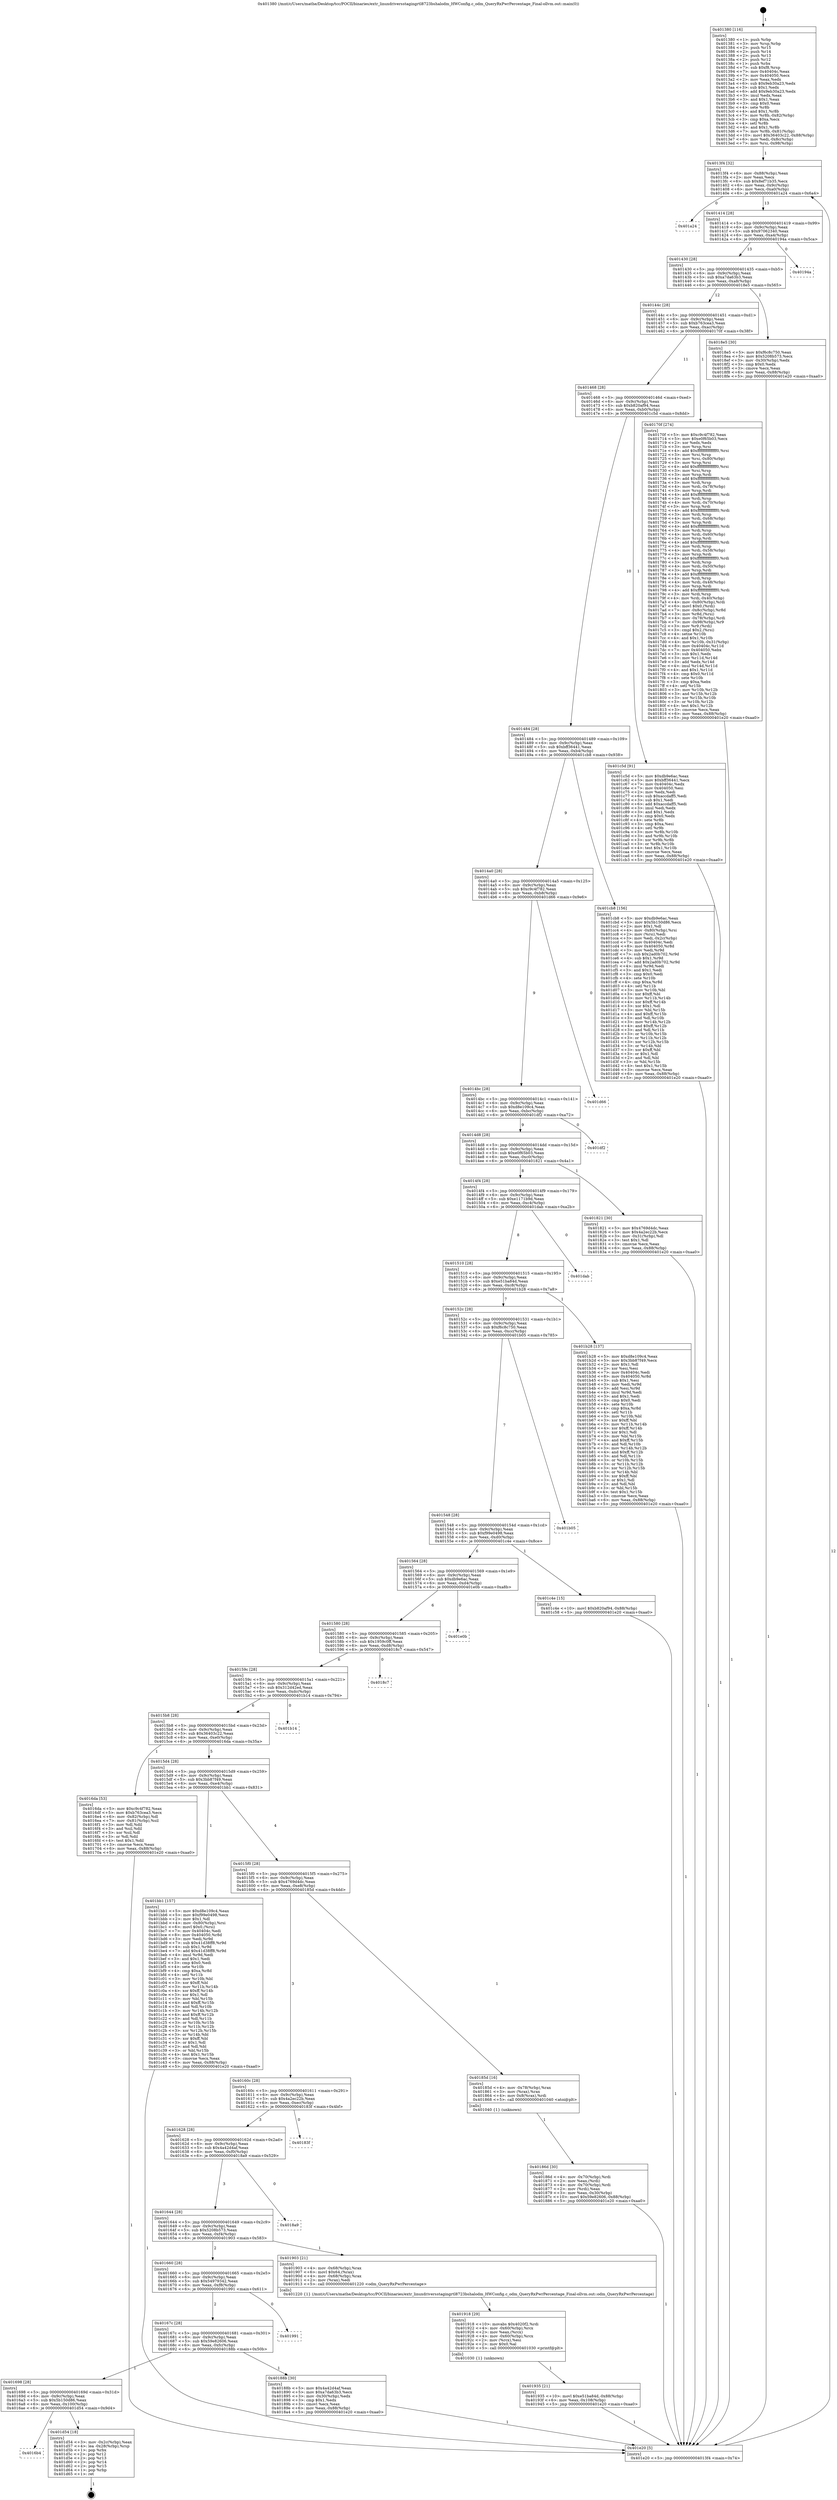 digraph "0x401380" {
  label = "0x401380 (/mnt/c/Users/mathe/Desktop/tcc/POCII/binaries/extr_linuxdriversstagingrtl8723bshalodm_HWConfig.c_odm_QueryRxPwrPercentage_Final-ollvm.out::main(0))"
  labelloc = "t"
  node[shape=record]

  Entry [label="",width=0.3,height=0.3,shape=circle,fillcolor=black,style=filled]
  "0x4013f4" [label="{
     0x4013f4 [32]\l
     | [instrs]\l
     &nbsp;&nbsp;0x4013f4 \<+6\>: mov -0x88(%rbp),%eax\l
     &nbsp;&nbsp;0x4013fa \<+2\>: mov %eax,%ecx\l
     &nbsp;&nbsp;0x4013fc \<+6\>: sub $0x8ef71b35,%ecx\l
     &nbsp;&nbsp;0x401402 \<+6\>: mov %eax,-0x9c(%rbp)\l
     &nbsp;&nbsp;0x401408 \<+6\>: mov %ecx,-0xa0(%rbp)\l
     &nbsp;&nbsp;0x40140e \<+6\>: je 0000000000401a24 \<main+0x6a4\>\l
  }"]
  "0x401a24" [label="{
     0x401a24\l
  }", style=dashed]
  "0x401414" [label="{
     0x401414 [28]\l
     | [instrs]\l
     &nbsp;&nbsp;0x401414 \<+5\>: jmp 0000000000401419 \<main+0x99\>\l
     &nbsp;&nbsp;0x401419 \<+6\>: mov -0x9c(%rbp),%eax\l
     &nbsp;&nbsp;0x40141f \<+5\>: sub $0x97062340,%eax\l
     &nbsp;&nbsp;0x401424 \<+6\>: mov %eax,-0xa4(%rbp)\l
     &nbsp;&nbsp;0x40142a \<+6\>: je 000000000040194a \<main+0x5ca\>\l
  }"]
  Exit [label="",width=0.3,height=0.3,shape=circle,fillcolor=black,style=filled,peripheries=2]
  "0x40194a" [label="{
     0x40194a\l
  }", style=dashed]
  "0x401430" [label="{
     0x401430 [28]\l
     | [instrs]\l
     &nbsp;&nbsp;0x401430 \<+5\>: jmp 0000000000401435 \<main+0xb5\>\l
     &nbsp;&nbsp;0x401435 \<+6\>: mov -0x9c(%rbp),%eax\l
     &nbsp;&nbsp;0x40143b \<+5\>: sub $0xa7da63b3,%eax\l
     &nbsp;&nbsp;0x401440 \<+6\>: mov %eax,-0xa8(%rbp)\l
     &nbsp;&nbsp;0x401446 \<+6\>: je 00000000004018e5 \<main+0x565\>\l
  }"]
  "0x4016b4" [label="{
     0x4016b4\l
  }", style=dashed]
  "0x4018e5" [label="{
     0x4018e5 [30]\l
     | [instrs]\l
     &nbsp;&nbsp;0x4018e5 \<+5\>: mov $0xf6c8c750,%eax\l
     &nbsp;&nbsp;0x4018ea \<+5\>: mov $0x5208b573,%ecx\l
     &nbsp;&nbsp;0x4018ef \<+3\>: mov -0x30(%rbp),%edx\l
     &nbsp;&nbsp;0x4018f2 \<+3\>: cmp $0x0,%edx\l
     &nbsp;&nbsp;0x4018f5 \<+3\>: cmove %ecx,%eax\l
     &nbsp;&nbsp;0x4018f8 \<+6\>: mov %eax,-0x88(%rbp)\l
     &nbsp;&nbsp;0x4018fe \<+5\>: jmp 0000000000401e20 \<main+0xaa0\>\l
  }"]
  "0x40144c" [label="{
     0x40144c [28]\l
     | [instrs]\l
     &nbsp;&nbsp;0x40144c \<+5\>: jmp 0000000000401451 \<main+0xd1\>\l
     &nbsp;&nbsp;0x401451 \<+6\>: mov -0x9c(%rbp),%eax\l
     &nbsp;&nbsp;0x401457 \<+5\>: sub $0xb763cea3,%eax\l
     &nbsp;&nbsp;0x40145c \<+6\>: mov %eax,-0xac(%rbp)\l
     &nbsp;&nbsp;0x401462 \<+6\>: je 000000000040170f \<main+0x38f\>\l
  }"]
  "0x401d54" [label="{
     0x401d54 [18]\l
     | [instrs]\l
     &nbsp;&nbsp;0x401d54 \<+3\>: mov -0x2c(%rbp),%eax\l
     &nbsp;&nbsp;0x401d57 \<+4\>: lea -0x28(%rbp),%rsp\l
     &nbsp;&nbsp;0x401d5b \<+1\>: pop %rbx\l
     &nbsp;&nbsp;0x401d5c \<+2\>: pop %r12\l
     &nbsp;&nbsp;0x401d5e \<+2\>: pop %r13\l
     &nbsp;&nbsp;0x401d60 \<+2\>: pop %r14\l
     &nbsp;&nbsp;0x401d62 \<+2\>: pop %r15\l
     &nbsp;&nbsp;0x401d64 \<+1\>: pop %rbp\l
     &nbsp;&nbsp;0x401d65 \<+1\>: ret\l
  }"]
  "0x40170f" [label="{
     0x40170f [274]\l
     | [instrs]\l
     &nbsp;&nbsp;0x40170f \<+5\>: mov $0xc9c4f782,%eax\l
     &nbsp;&nbsp;0x401714 \<+5\>: mov $0xe0f65b03,%ecx\l
     &nbsp;&nbsp;0x401719 \<+2\>: xor %edx,%edx\l
     &nbsp;&nbsp;0x40171b \<+3\>: mov %rsp,%rsi\l
     &nbsp;&nbsp;0x40171e \<+4\>: add $0xfffffffffffffff0,%rsi\l
     &nbsp;&nbsp;0x401722 \<+3\>: mov %rsi,%rsp\l
     &nbsp;&nbsp;0x401725 \<+4\>: mov %rsi,-0x80(%rbp)\l
     &nbsp;&nbsp;0x401729 \<+3\>: mov %rsp,%rsi\l
     &nbsp;&nbsp;0x40172c \<+4\>: add $0xfffffffffffffff0,%rsi\l
     &nbsp;&nbsp;0x401730 \<+3\>: mov %rsi,%rsp\l
     &nbsp;&nbsp;0x401733 \<+3\>: mov %rsp,%rdi\l
     &nbsp;&nbsp;0x401736 \<+4\>: add $0xfffffffffffffff0,%rdi\l
     &nbsp;&nbsp;0x40173a \<+3\>: mov %rdi,%rsp\l
     &nbsp;&nbsp;0x40173d \<+4\>: mov %rdi,-0x78(%rbp)\l
     &nbsp;&nbsp;0x401741 \<+3\>: mov %rsp,%rdi\l
     &nbsp;&nbsp;0x401744 \<+4\>: add $0xfffffffffffffff0,%rdi\l
     &nbsp;&nbsp;0x401748 \<+3\>: mov %rdi,%rsp\l
     &nbsp;&nbsp;0x40174b \<+4\>: mov %rdi,-0x70(%rbp)\l
     &nbsp;&nbsp;0x40174f \<+3\>: mov %rsp,%rdi\l
     &nbsp;&nbsp;0x401752 \<+4\>: add $0xfffffffffffffff0,%rdi\l
     &nbsp;&nbsp;0x401756 \<+3\>: mov %rdi,%rsp\l
     &nbsp;&nbsp;0x401759 \<+4\>: mov %rdi,-0x68(%rbp)\l
     &nbsp;&nbsp;0x40175d \<+3\>: mov %rsp,%rdi\l
     &nbsp;&nbsp;0x401760 \<+4\>: add $0xfffffffffffffff0,%rdi\l
     &nbsp;&nbsp;0x401764 \<+3\>: mov %rdi,%rsp\l
     &nbsp;&nbsp;0x401767 \<+4\>: mov %rdi,-0x60(%rbp)\l
     &nbsp;&nbsp;0x40176b \<+3\>: mov %rsp,%rdi\l
     &nbsp;&nbsp;0x40176e \<+4\>: add $0xfffffffffffffff0,%rdi\l
     &nbsp;&nbsp;0x401772 \<+3\>: mov %rdi,%rsp\l
     &nbsp;&nbsp;0x401775 \<+4\>: mov %rdi,-0x58(%rbp)\l
     &nbsp;&nbsp;0x401779 \<+3\>: mov %rsp,%rdi\l
     &nbsp;&nbsp;0x40177c \<+4\>: add $0xfffffffffffffff0,%rdi\l
     &nbsp;&nbsp;0x401780 \<+3\>: mov %rdi,%rsp\l
     &nbsp;&nbsp;0x401783 \<+4\>: mov %rdi,-0x50(%rbp)\l
     &nbsp;&nbsp;0x401787 \<+3\>: mov %rsp,%rdi\l
     &nbsp;&nbsp;0x40178a \<+4\>: add $0xfffffffffffffff0,%rdi\l
     &nbsp;&nbsp;0x40178e \<+3\>: mov %rdi,%rsp\l
     &nbsp;&nbsp;0x401791 \<+4\>: mov %rdi,-0x48(%rbp)\l
     &nbsp;&nbsp;0x401795 \<+3\>: mov %rsp,%rdi\l
     &nbsp;&nbsp;0x401798 \<+4\>: add $0xfffffffffffffff0,%rdi\l
     &nbsp;&nbsp;0x40179c \<+3\>: mov %rdi,%rsp\l
     &nbsp;&nbsp;0x40179f \<+4\>: mov %rdi,-0x40(%rbp)\l
     &nbsp;&nbsp;0x4017a3 \<+4\>: mov -0x80(%rbp),%rdi\l
     &nbsp;&nbsp;0x4017a7 \<+6\>: movl $0x0,(%rdi)\l
     &nbsp;&nbsp;0x4017ad \<+7\>: mov -0x8c(%rbp),%r8d\l
     &nbsp;&nbsp;0x4017b4 \<+3\>: mov %r8d,(%rsi)\l
     &nbsp;&nbsp;0x4017b7 \<+4\>: mov -0x78(%rbp),%rdi\l
     &nbsp;&nbsp;0x4017bb \<+7\>: mov -0x98(%rbp),%r9\l
     &nbsp;&nbsp;0x4017c2 \<+3\>: mov %r9,(%rdi)\l
     &nbsp;&nbsp;0x4017c5 \<+3\>: cmpl $0x2,(%rsi)\l
     &nbsp;&nbsp;0x4017c8 \<+4\>: setne %r10b\l
     &nbsp;&nbsp;0x4017cc \<+4\>: and $0x1,%r10b\l
     &nbsp;&nbsp;0x4017d0 \<+4\>: mov %r10b,-0x31(%rbp)\l
     &nbsp;&nbsp;0x4017d4 \<+8\>: mov 0x40404c,%r11d\l
     &nbsp;&nbsp;0x4017dc \<+7\>: mov 0x404050,%ebx\l
     &nbsp;&nbsp;0x4017e3 \<+3\>: sub $0x1,%edx\l
     &nbsp;&nbsp;0x4017e6 \<+3\>: mov %r11d,%r14d\l
     &nbsp;&nbsp;0x4017e9 \<+3\>: add %edx,%r14d\l
     &nbsp;&nbsp;0x4017ec \<+4\>: imul %r14d,%r11d\l
     &nbsp;&nbsp;0x4017f0 \<+4\>: and $0x1,%r11d\l
     &nbsp;&nbsp;0x4017f4 \<+4\>: cmp $0x0,%r11d\l
     &nbsp;&nbsp;0x4017f8 \<+4\>: sete %r10b\l
     &nbsp;&nbsp;0x4017fc \<+3\>: cmp $0xa,%ebx\l
     &nbsp;&nbsp;0x4017ff \<+4\>: setl %r15b\l
     &nbsp;&nbsp;0x401803 \<+3\>: mov %r10b,%r12b\l
     &nbsp;&nbsp;0x401806 \<+3\>: and %r15b,%r12b\l
     &nbsp;&nbsp;0x401809 \<+3\>: xor %r15b,%r10b\l
     &nbsp;&nbsp;0x40180c \<+3\>: or %r10b,%r12b\l
     &nbsp;&nbsp;0x40180f \<+4\>: test $0x1,%r12b\l
     &nbsp;&nbsp;0x401813 \<+3\>: cmovne %ecx,%eax\l
     &nbsp;&nbsp;0x401816 \<+6\>: mov %eax,-0x88(%rbp)\l
     &nbsp;&nbsp;0x40181c \<+5\>: jmp 0000000000401e20 \<main+0xaa0\>\l
  }"]
  "0x401468" [label="{
     0x401468 [28]\l
     | [instrs]\l
     &nbsp;&nbsp;0x401468 \<+5\>: jmp 000000000040146d \<main+0xed\>\l
     &nbsp;&nbsp;0x40146d \<+6\>: mov -0x9c(%rbp),%eax\l
     &nbsp;&nbsp;0x401473 \<+5\>: sub $0xb820af94,%eax\l
     &nbsp;&nbsp;0x401478 \<+6\>: mov %eax,-0xb0(%rbp)\l
     &nbsp;&nbsp;0x40147e \<+6\>: je 0000000000401c5d \<main+0x8dd\>\l
  }"]
  "0x401935" [label="{
     0x401935 [21]\l
     | [instrs]\l
     &nbsp;&nbsp;0x401935 \<+10\>: movl $0xe51ba84d,-0x88(%rbp)\l
     &nbsp;&nbsp;0x40193f \<+6\>: mov %eax,-0x108(%rbp)\l
     &nbsp;&nbsp;0x401945 \<+5\>: jmp 0000000000401e20 \<main+0xaa0\>\l
  }"]
  "0x401c5d" [label="{
     0x401c5d [91]\l
     | [instrs]\l
     &nbsp;&nbsp;0x401c5d \<+5\>: mov $0xdb9e6ac,%eax\l
     &nbsp;&nbsp;0x401c62 \<+5\>: mov $0xbff36441,%ecx\l
     &nbsp;&nbsp;0x401c67 \<+7\>: mov 0x40404c,%edx\l
     &nbsp;&nbsp;0x401c6e \<+7\>: mov 0x404050,%esi\l
     &nbsp;&nbsp;0x401c75 \<+2\>: mov %edx,%edi\l
     &nbsp;&nbsp;0x401c77 \<+6\>: sub $0xaccdaff5,%edi\l
     &nbsp;&nbsp;0x401c7d \<+3\>: sub $0x1,%edi\l
     &nbsp;&nbsp;0x401c80 \<+6\>: add $0xaccdaff5,%edi\l
     &nbsp;&nbsp;0x401c86 \<+3\>: imul %edi,%edx\l
     &nbsp;&nbsp;0x401c89 \<+3\>: and $0x1,%edx\l
     &nbsp;&nbsp;0x401c8c \<+3\>: cmp $0x0,%edx\l
     &nbsp;&nbsp;0x401c8f \<+4\>: sete %r8b\l
     &nbsp;&nbsp;0x401c93 \<+3\>: cmp $0xa,%esi\l
     &nbsp;&nbsp;0x401c96 \<+4\>: setl %r9b\l
     &nbsp;&nbsp;0x401c9a \<+3\>: mov %r8b,%r10b\l
     &nbsp;&nbsp;0x401c9d \<+3\>: and %r9b,%r10b\l
     &nbsp;&nbsp;0x401ca0 \<+3\>: xor %r9b,%r8b\l
     &nbsp;&nbsp;0x401ca3 \<+3\>: or %r8b,%r10b\l
     &nbsp;&nbsp;0x401ca6 \<+4\>: test $0x1,%r10b\l
     &nbsp;&nbsp;0x401caa \<+3\>: cmovne %ecx,%eax\l
     &nbsp;&nbsp;0x401cad \<+6\>: mov %eax,-0x88(%rbp)\l
     &nbsp;&nbsp;0x401cb3 \<+5\>: jmp 0000000000401e20 \<main+0xaa0\>\l
  }"]
  "0x401484" [label="{
     0x401484 [28]\l
     | [instrs]\l
     &nbsp;&nbsp;0x401484 \<+5\>: jmp 0000000000401489 \<main+0x109\>\l
     &nbsp;&nbsp;0x401489 \<+6\>: mov -0x9c(%rbp),%eax\l
     &nbsp;&nbsp;0x40148f \<+5\>: sub $0xbff36441,%eax\l
     &nbsp;&nbsp;0x401494 \<+6\>: mov %eax,-0xb4(%rbp)\l
     &nbsp;&nbsp;0x40149a \<+6\>: je 0000000000401cb8 \<main+0x938\>\l
  }"]
  "0x401918" [label="{
     0x401918 [29]\l
     | [instrs]\l
     &nbsp;&nbsp;0x401918 \<+10\>: movabs $0x4020f2,%rdi\l
     &nbsp;&nbsp;0x401922 \<+4\>: mov -0x60(%rbp),%rcx\l
     &nbsp;&nbsp;0x401926 \<+2\>: mov %eax,(%rcx)\l
     &nbsp;&nbsp;0x401928 \<+4\>: mov -0x60(%rbp),%rcx\l
     &nbsp;&nbsp;0x40192c \<+2\>: mov (%rcx),%esi\l
     &nbsp;&nbsp;0x40192e \<+2\>: mov $0x0,%al\l
     &nbsp;&nbsp;0x401930 \<+5\>: call 0000000000401030 \<printf@plt\>\l
     | [calls]\l
     &nbsp;&nbsp;0x401030 \{1\} (unknown)\l
  }"]
  "0x401cb8" [label="{
     0x401cb8 [156]\l
     | [instrs]\l
     &nbsp;&nbsp;0x401cb8 \<+5\>: mov $0xdb9e6ac,%eax\l
     &nbsp;&nbsp;0x401cbd \<+5\>: mov $0x5b150d86,%ecx\l
     &nbsp;&nbsp;0x401cc2 \<+2\>: mov $0x1,%dl\l
     &nbsp;&nbsp;0x401cc4 \<+4\>: mov -0x80(%rbp),%rsi\l
     &nbsp;&nbsp;0x401cc8 \<+2\>: mov (%rsi),%edi\l
     &nbsp;&nbsp;0x401cca \<+3\>: mov %edi,-0x2c(%rbp)\l
     &nbsp;&nbsp;0x401ccd \<+7\>: mov 0x40404c,%edi\l
     &nbsp;&nbsp;0x401cd4 \<+8\>: mov 0x404050,%r8d\l
     &nbsp;&nbsp;0x401cdc \<+3\>: mov %edi,%r9d\l
     &nbsp;&nbsp;0x401cdf \<+7\>: sub $0x2ad0b702,%r9d\l
     &nbsp;&nbsp;0x401ce6 \<+4\>: sub $0x1,%r9d\l
     &nbsp;&nbsp;0x401cea \<+7\>: add $0x2ad0b702,%r9d\l
     &nbsp;&nbsp;0x401cf1 \<+4\>: imul %r9d,%edi\l
     &nbsp;&nbsp;0x401cf5 \<+3\>: and $0x1,%edi\l
     &nbsp;&nbsp;0x401cf8 \<+3\>: cmp $0x0,%edi\l
     &nbsp;&nbsp;0x401cfb \<+4\>: sete %r10b\l
     &nbsp;&nbsp;0x401cff \<+4\>: cmp $0xa,%r8d\l
     &nbsp;&nbsp;0x401d03 \<+4\>: setl %r11b\l
     &nbsp;&nbsp;0x401d07 \<+3\>: mov %r10b,%bl\l
     &nbsp;&nbsp;0x401d0a \<+3\>: xor $0xff,%bl\l
     &nbsp;&nbsp;0x401d0d \<+3\>: mov %r11b,%r14b\l
     &nbsp;&nbsp;0x401d10 \<+4\>: xor $0xff,%r14b\l
     &nbsp;&nbsp;0x401d14 \<+3\>: xor $0x1,%dl\l
     &nbsp;&nbsp;0x401d17 \<+3\>: mov %bl,%r15b\l
     &nbsp;&nbsp;0x401d1a \<+4\>: and $0xff,%r15b\l
     &nbsp;&nbsp;0x401d1e \<+3\>: and %dl,%r10b\l
     &nbsp;&nbsp;0x401d21 \<+3\>: mov %r14b,%r12b\l
     &nbsp;&nbsp;0x401d24 \<+4\>: and $0xff,%r12b\l
     &nbsp;&nbsp;0x401d28 \<+3\>: and %dl,%r11b\l
     &nbsp;&nbsp;0x401d2b \<+3\>: or %r10b,%r15b\l
     &nbsp;&nbsp;0x401d2e \<+3\>: or %r11b,%r12b\l
     &nbsp;&nbsp;0x401d31 \<+3\>: xor %r12b,%r15b\l
     &nbsp;&nbsp;0x401d34 \<+3\>: or %r14b,%bl\l
     &nbsp;&nbsp;0x401d37 \<+3\>: xor $0xff,%bl\l
     &nbsp;&nbsp;0x401d3a \<+3\>: or $0x1,%dl\l
     &nbsp;&nbsp;0x401d3d \<+2\>: and %dl,%bl\l
     &nbsp;&nbsp;0x401d3f \<+3\>: or %bl,%r15b\l
     &nbsp;&nbsp;0x401d42 \<+4\>: test $0x1,%r15b\l
     &nbsp;&nbsp;0x401d46 \<+3\>: cmovne %ecx,%eax\l
     &nbsp;&nbsp;0x401d49 \<+6\>: mov %eax,-0x88(%rbp)\l
     &nbsp;&nbsp;0x401d4f \<+5\>: jmp 0000000000401e20 \<main+0xaa0\>\l
  }"]
  "0x4014a0" [label="{
     0x4014a0 [28]\l
     | [instrs]\l
     &nbsp;&nbsp;0x4014a0 \<+5\>: jmp 00000000004014a5 \<main+0x125\>\l
     &nbsp;&nbsp;0x4014a5 \<+6\>: mov -0x9c(%rbp),%eax\l
     &nbsp;&nbsp;0x4014ab \<+5\>: sub $0xc9c4f782,%eax\l
     &nbsp;&nbsp;0x4014b0 \<+6\>: mov %eax,-0xb8(%rbp)\l
     &nbsp;&nbsp;0x4014b6 \<+6\>: je 0000000000401d66 \<main+0x9e6\>\l
  }"]
  "0x401698" [label="{
     0x401698 [28]\l
     | [instrs]\l
     &nbsp;&nbsp;0x401698 \<+5\>: jmp 000000000040169d \<main+0x31d\>\l
     &nbsp;&nbsp;0x40169d \<+6\>: mov -0x9c(%rbp),%eax\l
     &nbsp;&nbsp;0x4016a3 \<+5\>: sub $0x5b150d86,%eax\l
     &nbsp;&nbsp;0x4016a8 \<+6\>: mov %eax,-0x100(%rbp)\l
     &nbsp;&nbsp;0x4016ae \<+6\>: je 0000000000401d54 \<main+0x9d4\>\l
  }"]
  "0x401d66" [label="{
     0x401d66\l
  }", style=dashed]
  "0x4014bc" [label="{
     0x4014bc [28]\l
     | [instrs]\l
     &nbsp;&nbsp;0x4014bc \<+5\>: jmp 00000000004014c1 \<main+0x141\>\l
     &nbsp;&nbsp;0x4014c1 \<+6\>: mov -0x9c(%rbp),%eax\l
     &nbsp;&nbsp;0x4014c7 \<+5\>: sub $0xd8e109c4,%eax\l
     &nbsp;&nbsp;0x4014cc \<+6\>: mov %eax,-0xbc(%rbp)\l
     &nbsp;&nbsp;0x4014d2 \<+6\>: je 0000000000401df2 \<main+0xa72\>\l
  }"]
  "0x40188b" [label="{
     0x40188b [30]\l
     | [instrs]\l
     &nbsp;&nbsp;0x40188b \<+5\>: mov $0x4a42d4af,%eax\l
     &nbsp;&nbsp;0x401890 \<+5\>: mov $0xa7da63b3,%ecx\l
     &nbsp;&nbsp;0x401895 \<+3\>: mov -0x30(%rbp),%edx\l
     &nbsp;&nbsp;0x401898 \<+3\>: cmp $0x1,%edx\l
     &nbsp;&nbsp;0x40189b \<+3\>: cmovl %ecx,%eax\l
     &nbsp;&nbsp;0x40189e \<+6\>: mov %eax,-0x88(%rbp)\l
     &nbsp;&nbsp;0x4018a4 \<+5\>: jmp 0000000000401e20 \<main+0xaa0\>\l
  }"]
  "0x401df2" [label="{
     0x401df2\l
  }", style=dashed]
  "0x4014d8" [label="{
     0x4014d8 [28]\l
     | [instrs]\l
     &nbsp;&nbsp;0x4014d8 \<+5\>: jmp 00000000004014dd \<main+0x15d\>\l
     &nbsp;&nbsp;0x4014dd \<+6\>: mov -0x9c(%rbp),%eax\l
     &nbsp;&nbsp;0x4014e3 \<+5\>: sub $0xe0f65b03,%eax\l
     &nbsp;&nbsp;0x4014e8 \<+6\>: mov %eax,-0xc0(%rbp)\l
     &nbsp;&nbsp;0x4014ee \<+6\>: je 0000000000401821 \<main+0x4a1\>\l
  }"]
  "0x40167c" [label="{
     0x40167c [28]\l
     | [instrs]\l
     &nbsp;&nbsp;0x40167c \<+5\>: jmp 0000000000401681 \<main+0x301\>\l
     &nbsp;&nbsp;0x401681 \<+6\>: mov -0x9c(%rbp),%eax\l
     &nbsp;&nbsp;0x401687 \<+5\>: sub $0x59e82606,%eax\l
     &nbsp;&nbsp;0x40168c \<+6\>: mov %eax,-0xfc(%rbp)\l
     &nbsp;&nbsp;0x401692 \<+6\>: je 000000000040188b \<main+0x50b\>\l
  }"]
  "0x401821" [label="{
     0x401821 [30]\l
     | [instrs]\l
     &nbsp;&nbsp;0x401821 \<+5\>: mov $0x4769d4dc,%eax\l
     &nbsp;&nbsp;0x401826 \<+5\>: mov $0x4a2ec22b,%ecx\l
     &nbsp;&nbsp;0x40182b \<+3\>: mov -0x31(%rbp),%dl\l
     &nbsp;&nbsp;0x40182e \<+3\>: test $0x1,%dl\l
     &nbsp;&nbsp;0x401831 \<+3\>: cmovne %ecx,%eax\l
     &nbsp;&nbsp;0x401834 \<+6\>: mov %eax,-0x88(%rbp)\l
     &nbsp;&nbsp;0x40183a \<+5\>: jmp 0000000000401e20 \<main+0xaa0\>\l
  }"]
  "0x4014f4" [label="{
     0x4014f4 [28]\l
     | [instrs]\l
     &nbsp;&nbsp;0x4014f4 \<+5\>: jmp 00000000004014f9 \<main+0x179\>\l
     &nbsp;&nbsp;0x4014f9 \<+6\>: mov -0x9c(%rbp),%eax\l
     &nbsp;&nbsp;0x4014ff \<+5\>: sub $0xe1171b9d,%eax\l
     &nbsp;&nbsp;0x401504 \<+6\>: mov %eax,-0xc4(%rbp)\l
     &nbsp;&nbsp;0x40150a \<+6\>: je 0000000000401dab \<main+0xa2b\>\l
  }"]
  "0x401991" [label="{
     0x401991\l
  }", style=dashed]
  "0x401dab" [label="{
     0x401dab\l
  }", style=dashed]
  "0x401510" [label="{
     0x401510 [28]\l
     | [instrs]\l
     &nbsp;&nbsp;0x401510 \<+5\>: jmp 0000000000401515 \<main+0x195\>\l
     &nbsp;&nbsp;0x401515 \<+6\>: mov -0x9c(%rbp),%eax\l
     &nbsp;&nbsp;0x40151b \<+5\>: sub $0xe51ba84d,%eax\l
     &nbsp;&nbsp;0x401520 \<+6\>: mov %eax,-0xc8(%rbp)\l
     &nbsp;&nbsp;0x401526 \<+6\>: je 0000000000401b28 \<main+0x7a8\>\l
  }"]
  "0x401660" [label="{
     0x401660 [28]\l
     | [instrs]\l
     &nbsp;&nbsp;0x401660 \<+5\>: jmp 0000000000401665 \<main+0x2e5\>\l
     &nbsp;&nbsp;0x401665 \<+6\>: mov -0x9c(%rbp),%eax\l
     &nbsp;&nbsp;0x40166b \<+5\>: sub $0x54979342,%eax\l
     &nbsp;&nbsp;0x401670 \<+6\>: mov %eax,-0xf8(%rbp)\l
     &nbsp;&nbsp;0x401676 \<+6\>: je 0000000000401991 \<main+0x611\>\l
  }"]
  "0x401b28" [label="{
     0x401b28 [137]\l
     | [instrs]\l
     &nbsp;&nbsp;0x401b28 \<+5\>: mov $0xd8e109c4,%eax\l
     &nbsp;&nbsp;0x401b2d \<+5\>: mov $0x3bb87f49,%ecx\l
     &nbsp;&nbsp;0x401b32 \<+2\>: mov $0x1,%dl\l
     &nbsp;&nbsp;0x401b34 \<+2\>: xor %esi,%esi\l
     &nbsp;&nbsp;0x401b36 \<+7\>: mov 0x40404c,%edi\l
     &nbsp;&nbsp;0x401b3d \<+8\>: mov 0x404050,%r8d\l
     &nbsp;&nbsp;0x401b45 \<+3\>: sub $0x1,%esi\l
     &nbsp;&nbsp;0x401b48 \<+3\>: mov %edi,%r9d\l
     &nbsp;&nbsp;0x401b4b \<+3\>: add %esi,%r9d\l
     &nbsp;&nbsp;0x401b4e \<+4\>: imul %r9d,%edi\l
     &nbsp;&nbsp;0x401b52 \<+3\>: and $0x1,%edi\l
     &nbsp;&nbsp;0x401b55 \<+3\>: cmp $0x0,%edi\l
     &nbsp;&nbsp;0x401b58 \<+4\>: sete %r10b\l
     &nbsp;&nbsp;0x401b5c \<+4\>: cmp $0xa,%r8d\l
     &nbsp;&nbsp;0x401b60 \<+4\>: setl %r11b\l
     &nbsp;&nbsp;0x401b64 \<+3\>: mov %r10b,%bl\l
     &nbsp;&nbsp;0x401b67 \<+3\>: xor $0xff,%bl\l
     &nbsp;&nbsp;0x401b6a \<+3\>: mov %r11b,%r14b\l
     &nbsp;&nbsp;0x401b6d \<+4\>: xor $0xff,%r14b\l
     &nbsp;&nbsp;0x401b71 \<+3\>: xor $0x1,%dl\l
     &nbsp;&nbsp;0x401b74 \<+3\>: mov %bl,%r15b\l
     &nbsp;&nbsp;0x401b77 \<+4\>: and $0xff,%r15b\l
     &nbsp;&nbsp;0x401b7b \<+3\>: and %dl,%r10b\l
     &nbsp;&nbsp;0x401b7e \<+3\>: mov %r14b,%r12b\l
     &nbsp;&nbsp;0x401b81 \<+4\>: and $0xff,%r12b\l
     &nbsp;&nbsp;0x401b85 \<+3\>: and %dl,%r11b\l
     &nbsp;&nbsp;0x401b88 \<+3\>: or %r10b,%r15b\l
     &nbsp;&nbsp;0x401b8b \<+3\>: or %r11b,%r12b\l
     &nbsp;&nbsp;0x401b8e \<+3\>: xor %r12b,%r15b\l
     &nbsp;&nbsp;0x401b91 \<+3\>: or %r14b,%bl\l
     &nbsp;&nbsp;0x401b94 \<+3\>: xor $0xff,%bl\l
     &nbsp;&nbsp;0x401b97 \<+3\>: or $0x1,%dl\l
     &nbsp;&nbsp;0x401b9a \<+2\>: and %dl,%bl\l
     &nbsp;&nbsp;0x401b9c \<+3\>: or %bl,%r15b\l
     &nbsp;&nbsp;0x401b9f \<+4\>: test $0x1,%r15b\l
     &nbsp;&nbsp;0x401ba3 \<+3\>: cmovne %ecx,%eax\l
     &nbsp;&nbsp;0x401ba6 \<+6\>: mov %eax,-0x88(%rbp)\l
     &nbsp;&nbsp;0x401bac \<+5\>: jmp 0000000000401e20 \<main+0xaa0\>\l
  }"]
  "0x40152c" [label="{
     0x40152c [28]\l
     | [instrs]\l
     &nbsp;&nbsp;0x40152c \<+5\>: jmp 0000000000401531 \<main+0x1b1\>\l
     &nbsp;&nbsp;0x401531 \<+6\>: mov -0x9c(%rbp),%eax\l
     &nbsp;&nbsp;0x401537 \<+5\>: sub $0xf6c8c750,%eax\l
     &nbsp;&nbsp;0x40153c \<+6\>: mov %eax,-0xcc(%rbp)\l
     &nbsp;&nbsp;0x401542 \<+6\>: je 0000000000401b05 \<main+0x785\>\l
  }"]
  "0x401903" [label="{
     0x401903 [21]\l
     | [instrs]\l
     &nbsp;&nbsp;0x401903 \<+4\>: mov -0x68(%rbp),%rax\l
     &nbsp;&nbsp;0x401907 \<+6\>: movl $0x64,(%rax)\l
     &nbsp;&nbsp;0x40190d \<+4\>: mov -0x68(%rbp),%rax\l
     &nbsp;&nbsp;0x401911 \<+2\>: mov (%rax),%edi\l
     &nbsp;&nbsp;0x401913 \<+5\>: call 0000000000401220 \<odm_QueryRxPwrPercentage\>\l
     | [calls]\l
     &nbsp;&nbsp;0x401220 \{1\} (/mnt/c/Users/mathe/Desktop/tcc/POCII/binaries/extr_linuxdriversstagingrtl8723bshalodm_HWConfig.c_odm_QueryRxPwrPercentage_Final-ollvm.out::odm_QueryRxPwrPercentage)\l
  }"]
  "0x401b05" [label="{
     0x401b05\l
  }", style=dashed]
  "0x401548" [label="{
     0x401548 [28]\l
     | [instrs]\l
     &nbsp;&nbsp;0x401548 \<+5\>: jmp 000000000040154d \<main+0x1cd\>\l
     &nbsp;&nbsp;0x40154d \<+6\>: mov -0x9c(%rbp),%eax\l
     &nbsp;&nbsp;0x401553 \<+5\>: sub $0xf99e0498,%eax\l
     &nbsp;&nbsp;0x401558 \<+6\>: mov %eax,-0xd0(%rbp)\l
     &nbsp;&nbsp;0x40155e \<+6\>: je 0000000000401c4e \<main+0x8ce\>\l
  }"]
  "0x401644" [label="{
     0x401644 [28]\l
     | [instrs]\l
     &nbsp;&nbsp;0x401644 \<+5\>: jmp 0000000000401649 \<main+0x2c9\>\l
     &nbsp;&nbsp;0x401649 \<+6\>: mov -0x9c(%rbp),%eax\l
     &nbsp;&nbsp;0x40164f \<+5\>: sub $0x5208b573,%eax\l
     &nbsp;&nbsp;0x401654 \<+6\>: mov %eax,-0xf4(%rbp)\l
     &nbsp;&nbsp;0x40165a \<+6\>: je 0000000000401903 \<main+0x583\>\l
  }"]
  "0x401c4e" [label="{
     0x401c4e [15]\l
     | [instrs]\l
     &nbsp;&nbsp;0x401c4e \<+10\>: movl $0xb820af94,-0x88(%rbp)\l
     &nbsp;&nbsp;0x401c58 \<+5\>: jmp 0000000000401e20 \<main+0xaa0\>\l
  }"]
  "0x401564" [label="{
     0x401564 [28]\l
     | [instrs]\l
     &nbsp;&nbsp;0x401564 \<+5\>: jmp 0000000000401569 \<main+0x1e9\>\l
     &nbsp;&nbsp;0x401569 \<+6\>: mov -0x9c(%rbp),%eax\l
     &nbsp;&nbsp;0x40156f \<+5\>: sub $0xdb9e6ac,%eax\l
     &nbsp;&nbsp;0x401574 \<+6\>: mov %eax,-0xd4(%rbp)\l
     &nbsp;&nbsp;0x40157a \<+6\>: je 0000000000401e0b \<main+0xa8b\>\l
  }"]
  "0x4018a9" [label="{
     0x4018a9\l
  }", style=dashed]
  "0x401e0b" [label="{
     0x401e0b\l
  }", style=dashed]
  "0x401580" [label="{
     0x401580 [28]\l
     | [instrs]\l
     &nbsp;&nbsp;0x401580 \<+5\>: jmp 0000000000401585 \<main+0x205\>\l
     &nbsp;&nbsp;0x401585 \<+6\>: mov -0x9c(%rbp),%eax\l
     &nbsp;&nbsp;0x40158b \<+5\>: sub $0x1959c0ff,%eax\l
     &nbsp;&nbsp;0x401590 \<+6\>: mov %eax,-0xd8(%rbp)\l
     &nbsp;&nbsp;0x401596 \<+6\>: je 00000000004018c7 \<main+0x547\>\l
  }"]
  "0x401628" [label="{
     0x401628 [28]\l
     | [instrs]\l
     &nbsp;&nbsp;0x401628 \<+5\>: jmp 000000000040162d \<main+0x2ad\>\l
     &nbsp;&nbsp;0x40162d \<+6\>: mov -0x9c(%rbp),%eax\l
     &nbsp;&nbsp;0x401633 \<+5\>: sub $0x4a42d4af,%eax\l
     &nbsp;&nbsp;0x401638 \<+6\>: mov %eax,-0xf0(%rbp)\l
     &nbsp;&nbsp;0x40163e \<+6\>: je 00000000004018a9 \<main+0x529\>\l
  }"]
  "0x4018c7" [label="{
     0x4018c7\l
  }", style=dashed]
  "0x40159c" [label="{
     0x40159c [28]\l
     | [instrs]\l
     &nbsp;&nbsp;0x40159c \<+5\>: jmp 00000000004015a1 \<main+0x221\>\l
     &nbsp;&nbsp;0x4015a1 \<+6\>: mov -0x9c(%rbp),%eax\l
     &nbsp;&nbsp;0x4015a7 \<+5\>: sub $0x312d42ed,%eax\l
     &nbsp;&nbsp;0x4015ac \<+6\>: mov %eax,-0xdc(%rbp)\l
     &nbsp;&nbsp;0x4015b2 \<+6\>: je 0000000000401b14 \<main+0x794\>\l
  }"]
  "0x40183f" [label="{
     0x40183f\l
  }", style=dashed]
  "0x401b14" [label="{
     0x401b14\l
  }", style=dashed]
  "0x4015b8" [label="{
     0x4015b8 [28]\l
     | [instrs]\l
     &nbsp;&nbsp;0x4015b8 \<+5\>: jmp 00000000004015bd \<main+0x23d\>\l
     &nbsp;&nbsp;0x4015bd \<+6\>: mov -0x9c(%rbp),%eax\l
     &nbsp;&nbsp;0x4015c3 \<+5\>: sub $0x36403c22,%eax\l
     &nbsp;&nbsp;0x4015c8 \<+6\>: mov %eax,-0xe0(%rbp)\l
     &nbsp;&nbsp;0x4015ce \<+6\>: je 00000000004016da \<main+0x35a\>\l
  }"]
  "0x40186d" [label="{
     0x40186d [30]\l
     | [instrs]\l
     &nbsp;&nbsp;0x40186d \<+4\>: mov -0x70(%rbp),%rdi\l
     &nbsp;&nbsp;0x401871 \<+2\>: mov %eax,(%rdi)\l
     &nbsp;&nbsp;0x401873 \<+4\>: mov -0x70(%rbp),%rdi\l
     &nbsp;&nbsp;0x401877 \<+2\>: mov (%rdi),%eax\l
     &nbsp;&nbsp;0x401879 \<+3\>: mov %eax,-0x30(%rbp)\l
     &nbsp;&nbsp;0x40187c \<+10\>: movl $0x59e82606,-0x88(%rbp)\l
     &nbsp;&nbsp;0x401886 \<+5\>: jmp 0000000000401e20 \<main+0xaa0\>\l
  }"]
  "0x4016da" [label="{
     0x4016da [53]\l
     | [instrs]\l
     &nbsp;&nbsp;0x4016da \<+5\>: mov $0xc9c4f782,%eax\l
     &nbsp;&nbsp;0x4016df \<+5\>: mov $0xb763cea3,%ecx\l
     &nbsp;&nbsp;0x4016e4 \<+6\>: mov -0x82(%rbp),%dl\l
     &nbsp;&nbsp;0x4016ea \<+7\>: mov -0x81(%rbp),%sil\l
     &nbsp;&nbsp;0x4016f1 \<+3\>: mov %dl,%dil\l
     &nbsp;&nbsp;0x4016f4 \<+3\>: and %sil,%dil\l
     &nbsp;&nbsp;0x4016f7 \<+3\>: xor %sil,%dl\l
     &nbsp;&nbsp;0x4016fa \<+3\>: or %dl,%dil\l
     &nbsp;&nbsp;0x4016fd \<+4\>: test $0x1,%dil\l
     &nbsp;&nbsp;0x401701 \<+3\>: cmovne %ecx,%eax\l
     &nbsp;&nbsp;0x401704 \<+6\>: mov %eax,-0x88(%rbp)\l
     &nbsp;&nbsp;0x40170a \<+5\>: jmp 0000000000401e20 \<main+0xaa0\>\l
  }"]
  "0x4015d4" [label="{
     0x4015d4 [28]\l
     | [instrs]\l
     &nbsp;&nbsp;0x4015d4 \<+5\>: jmp 00000000004015d9 \<main+0x259\>\l
     &nbsp;&nbsp;0x4015d9 \<+6\>: mov -0x9c(%rbp),%eax\l
     &nbsp;&nbsp;0x4015df \<+5\>: sub $0x3bb87f49,%eax\l
     &nbsp;&nbsp;0x4015e4 \<+6\>: mov %eax,-0xe4(%rbp)\l
     &nbsp;&nbsp;0x4015ea \<+6\>: je 0000000000401bb1 \<main+0x831\>\l
  }"]
  "0x401e20" [label="{
     0x401e20 [5]\l
     | [instrs]\l
     &nbsp;&nbsp;0x401e20 \<+5\>: jmp 00000000004013f4 \<main+0x74\>\l
  }"]
  "0x401380" [label="{
     0x401380 [116]\l
     | [instrs]\l
     &nbsp;&nbsp;0x401380 \<+1\>: push %rbp\l
     &nbsp;&nbsp;0x401381 \<+3\>: mov %rsp,%rbp\l
     &nbsp;&nbsp;0x401384 \<+2\>: push %r15\l
     &nbsp;&nbsp;0x401386 \<+2\>: push %r14\l
     &nbsp;&nbsp;0x401388 \<+2\>: push %r13\l
     &nbsp;&nbsp;0x40138a \<+2\>: push %r12\l
     &nbsp;&nbsp;0x40138c \<+1\>: push %rbx\l
     &nbsp;&nbsp;0x40138d \<+7\>: sub $0xf8,%rsp\l
     &nbsp;&nbsp;0x401394 \<+7\>: mov 0x40404c,%eax\l
     &nbsp;&nbsp;0x40139b \<+7\>: mov 0x404050,%ecx\l
     &nbsp;&nbsp;0x4013a2 \<+2\>: mov %eax,%edx\l
     &nbsp;&nbsp;0x4013a4 \<+6\>: sub $0x9eb30a23,%edx\l
     &nbsp;&nbsp;0x4013aa \<+3\>: sub $0x1,%edx\l
     &nbsp;&nbsp;0x4013ad \<+6\>: add $0x9eb30a23,%edx\l
     &nbsp;&nbsp;0x4013b3 \<+3\>: imul %edx,%eax\l
     &nbsp;&nbsp;0x4013b6 \<+3\>: and $0x1,%eax\l
     &nbsp;&nbsp;0x4013b9 \<+3\>: cmp $0x0,%eax\l
     &nbsp;&nbsp;0x4013bc \<+4\>: sete %r8b\l
     &nbsp;&nbsp;0x4013c0 \<+4\>: and $0x1,%r8b\l
     &nbsp;&nbsp;0x4013c4 \<+7\>: mov %r8b,-0x82(%rbp)\l
     &nbsp;&nbsp;0x4013cb \<+3\>: cmp $0xa,%ecx\l
     &nbsp;&nbsp;0x4013ce \<+4\>: setl %r8b\l
     &nbsp;&nbsp;0x4013d2 \<+4\>: and $0x1,%r8b\l
     &nbsp;&nbsp;0x4013d6 \<+7\>: mov %r8b,-0x81(%rbp)\l
     &nbsp;&nbsp;0x4013dd \<+10\>: movl $0x36403c22,-0x88(%rbp)\l
     &nbsp;&nbsp;0x4013e7 \<+6\>: mov %edi,-0x8c(%rbp)\l
     &nbsp;&nbsp;0x4013ed \<+7\>: mov %rsi,-0x98(%rbp)\l
  }"]
  "0x40160c" [label="{
     0x40160c [28]\l
     | [instrs]\l
     &nbsp;&nbsp;0x40160c \<+5\>: jmp 0000000000401611 \<main+0x291\>\l
     &nbsp;&nbsp;0x401611 \<+6\>: mov -0x9c(%rbp),%eax\l
     &nbsp;&nbsp;0x401617 \<+5\>: sub $0x4a2ec22b,%eax\l
     &nbsp;&nbsp;0x40161c \<+6\>: mov %eax,-0xec(%rbp)\l
     &nbsp;&nbsp;0x401622 \<+6\>: je 000000000040183f \<main+0x4bf\>\l
  }"]
  "0x40185d" [label="{
     0x40185d [16]\l
     | [instrs]\l
     &nbsp;&nbsp;0x40185d \<+4\>: mov -0x78(%rbp),%rax\l
     &nbsp;&nbsp;0x401861 \<+3\>: mov (%rax),%rax\l
     &nbsp;&nbsp;0x401864 \<+4\>: mov 0x8(%rax),%rdi\l
     &nbsp;&nbsp;0x401868 \<+5\>: call 0000000000401040 \<atoi@plt\>\l
     | [calls]\l
     &nbsp;&nbsp;0x401040 \{1\} (unknown)\l
  }"]
  "0x401bb1" [label="{
     0x401bb1 [157]\l
     | [instrs]\l
     &nbsp;&nbsp;0x401bb1 \<+5\>: mov $0xd8e109c4,%eax\l
     &nbsp;&nbsp;0x401bb6 \<+5\>: mov $0xf99e0498,%ecx\l
     &nbsp;&nbsp;0x401bbb \<+2\>: mov $0x1,%dl\l
     &nbsp;&nbsp;0x401bbd \<+4\>: mov -0x80(%rbp),%rsi\l
     &nbsp;&nbsp;0x401bc1 \<+6\>: movl $0x0,(%rsi)\l
     &nbsp;&nbsp;0x401bc7 \<+7\>: mov 0x40404c,%edi\l
     &nbsp;&nbsp;0x401bce \<+8\>: mov 0x404050,%r8d\l
     &nbsp;&nbsp;0x401bd6 \<+3\>: mov %edi,%r9d\l
     &nbsp;&nbsp;0x401bd9 \<+7\>: sub $0x41d38ff8,%r9d\l
     &nbsp;&nbsp;0x401be0 \<+4\>: sub $0x1,%r9d\l
     &nbsp;&nbsp;0x401be4 \<+7\>: add $0x41d38ff8,%r9d\l
     &nbsp;&nbsp;0x401beb \<+4\>: imul %r9d,%edi\l
     &nbsp;&nbsp;0x401bef \<+3\>: and $0x1,%edi\l
     &nbsp;&nbsp;0x401bf2 \<+3\>: cmp $0x0,%edi\l
     &nbsp;&nbsp;0x401bf5 \<+4\>: sete %r10b\l
     &nbsp;&nbsp;0x401bf9 \<+4\>: cmp $0xa,%r8d\l
     &nbsp;&nbsp;0x401bfd \<+4\>: setl %r11b\l
     &nbsp;&nbsp;0x401c01 \<+3\>: mov %r10b,%bl\l
     &nbsp;&nbsp;0x401c04 \<+3\>: xor $0xff,%bl\l
     &nbsp;&nbsp;0x401c07 \<+3\>: mov %r11b,%r14b\l
     &nbsp;&nbsp;0x401c0a \<+4\>: xor $0xff,%r14b\l
     &nbsp;&nbsp;0x401c0e \<+3\>: xor $0x1,%dl\l
     &nbsp;&nbsp;0x401c11 \<+3\>: mov %bl,%r15b\l
     &nbsp;&nbsp;0x401c14 \<+4\>: and $0xff,%r15b\l
     &nbsp;&nbsp;0x401c18 \<+3\>: and %dl,%r10b\l
     &nbsp;&nbsp;0x401c1b \<+3\>: mov %r14b,%r12b\l
     &nbsp;&nbsp;0x401c1e \<+4\>: and $0xff,%r12b\l
     &nbsp;&nbsp;0x401c22 \<+3\>: and %dl,%r11b\l
     &nbsp;&nbsp;0x401c25 \<+3\>: or %r10b,%r15b\l
     &nbsp;&nbsp;0x401c28 \<+3\>: or %r11b,%r12b\l
     &nbsp;&nbsp;0x401c2b \<+3\>: xor %r12b,%r15b\l
     &nbsp;&nbsp;0x401c2e \<+3\>: or %r14b,%bl\l
     &nbsp;&nbsp;0x401c31 \<+3\>: xor $0xff,%bl\l
     &nbsp;&nbsp;0x401c34 \<+3\>: or $0x1,%dl\l
     &nbsp;&nbsp;0x401c37 \<+2\>: and %dl,%bl\l
     &nbsp;&nbsp;0x401c39 \<+3\>: or %bl,%r15b\l
     &nbsp;&nbsp;0x401c3c \<+4\>: test $0x1,%r15b\l
     &nbsp;&nbsp;0x401c40 \<+3\>: cmovne %ecx,%eax\l
     &nbsp;&nbsp;0x401c43 \<+6\>: mov %eax,-0x88(%rbp)\l
     &nbsp;&nbsp;0x401c49 \<+5\>: jmp 0000000000401e20 \<main+0xaa0\>\l
  }"]
  "0x4015f0" [label="{
     0x4015f0 [28]\l
     | [instrs]\l
     &nbsp;&nbsp;0x4015f0 \<+5\>: jmp 00000000004015f5 \<main+0x275\>\l
     &nbsp;&nbsp;0x4015f5 \<+6\>: mov -0x9c(%rbp),%eax\l
     &nbsp;&nbsp;0x4015fb \<+5\>: sub $0x4769d4dc,%eax\l
     &nbsp;&nbsp;0x401600 \<+6\>: mov %eax,-0xe8(%rbp)\l
     &nbsp;&nbsp;0x401606 \<+6\>: je 000000000040185d \<main+0x4dd\>\l
  }"]
  Entry -> "0x401380" [label=" 1"]
  "0x4013f4" -> "0x401a24" [label=" 0"]
  "0x4013f4" -> "0x401414" [label=" 13"]
  "0x401d54" -> Exit [label=" 1"]
  "0x401414" -> "0x40194a" [label=" 0"]
  "0x401414" -> "0x401430" [label=" 13"]
  "0x401698" -> "0x4016b4" [label=" 0"]
  "0x401430" -> "0x4018e5" [label=" 1"]
  "0x401430" -> "0x40144c" [label=" 12"]
  "0x401698" -> "0x401d54" [label=" 1"]
  "0x40144c" -> "0x40170f" [label=" 1"]
  "0x40144c" -> "0x401468" [label=" 11"]
  "0x401cb8" -> "0x401e20" [label=" 1"]
  "0x401468" -> "0x401c5d" [label=" 1"]
  "0x401468" -> "0x401484" [label=" 10"]
  "0x401c5d" -> "0x401e20" [label=" 1"]
  "0x401484" -> "0x401cb8" [label=" 1"]
  "0x401484" -> "0x4014a0" [label=" 9"]
  "0x401c4e" -> "0x401e20" [label=" 1"]
  "0x4014a0" -> "0x401d66" [label=" 0"]
  "0x4014a0" -> "0x4014bc" [label=" 9"]
  "0x401bb1" -> "0x401e20" [label=" 1"]
  "0x4014bc" -> "0x401df2" [label=" 0"]
  "0x4014bc" -> "0x4014d8" [label=" 9"]
  "0x401b28" -> "0x401e20" [label=" 1"]
  "0x4014d8" -> "0x401821" [label=" 1"]
  "0x4014d8" -> "0x4014f4" [label=" 8"]
  "0x401918" -> "0x401935" [label=" 1"]
  "0x4014f4" -> "0x401dab" [label=" 0"]
  "0x4014f4" -> "0x401510" [label=" 8"]
  "0x401903" -> "0x401918" [label=" 1"]
  "0x401510" -> "0x401b28" [label=" 1"]
  "0x401510" -> "0x40152c" [label=" 7"]
  "0x40188b" -> "0x401e20" [label=" 1"]
  "0x40152c" -> "0x401b05" [label=" 0"]
  "0x40152c" -> "0x401548" [label=" 7"]
  "0x40167c" -> "0x401698" [label=" 1"]
  "0x401548" -> "0x401c4e" [label=" 1"]
  "0x401548" -> "0x401564" [label=" 6"]
  "0x401935" -> "0x401e20" [label=" 1"]
  "0x401564" -> "0x401e0b" [label=" 0"]
  "0x401564" -> "0x401580" [label=" 6"]
  "0x401660" -> "0x40167c" [label=" 2"]
  "0x401580" -> "0x4018c7" [label=" 0"]
  "0x401580" -> "0x40159c" [label=" 6"]
  "0x4018e5" -> "0x401e20" [label=" 1"]
  "0x40159c" -> "0x401b14" [label=" 0"]
  "0x40159c" -> "0x4015b8" [label=" 6"]
  "0x401644" -> "0x401660" [label=" 2"]
  "0x4015b8" -> "0x4016da" [label=" 1"]
  "0x4015b8" -> "0x4015d4" [label=" 5"]
  "0x4016da" -> "0x401e20" [label=" 1"]
  "0x401380" -> "0x4013f4" [label=" 1"]
  "0x401e20" -> "0x4013f4" [label=" 12"]
  "0x40167c" -> "0x40188b" [label=" 1"]
  "0x40170f" -> "0x401e20" [label=" 1"]
  "0x401821" -> "0x401e20" [label=" 1"]
  "0x401628" -> "0x401644" [label=" 3"]
  "0x4015d4" -> "0x401bb1" [label=" 1"]
  "0x4015d4" -> "0x4015f0" [label=" 4"]
  "0x401628" -> "0x4018a9" [label=" 0"]
  "0x4015f0" -> "0x40185d" [label=" 1"]
  "0x4015f0" -> "0x40160c" [label=" 3"]
  "0x40185d" -> "0x40186d" [label=" 1"]
  "0x40186d" -> "0x401e20" [label=" 1"]
  "0x401644" -> "0x401903" [label=" 1"]
  "0x40160c" -> "0x40183f" [label=" 0"]
  "0x40160c" -> "0x401628" [label=" 3"]
  "0x401660" -> "0x401991" [label=" 0"]
}
